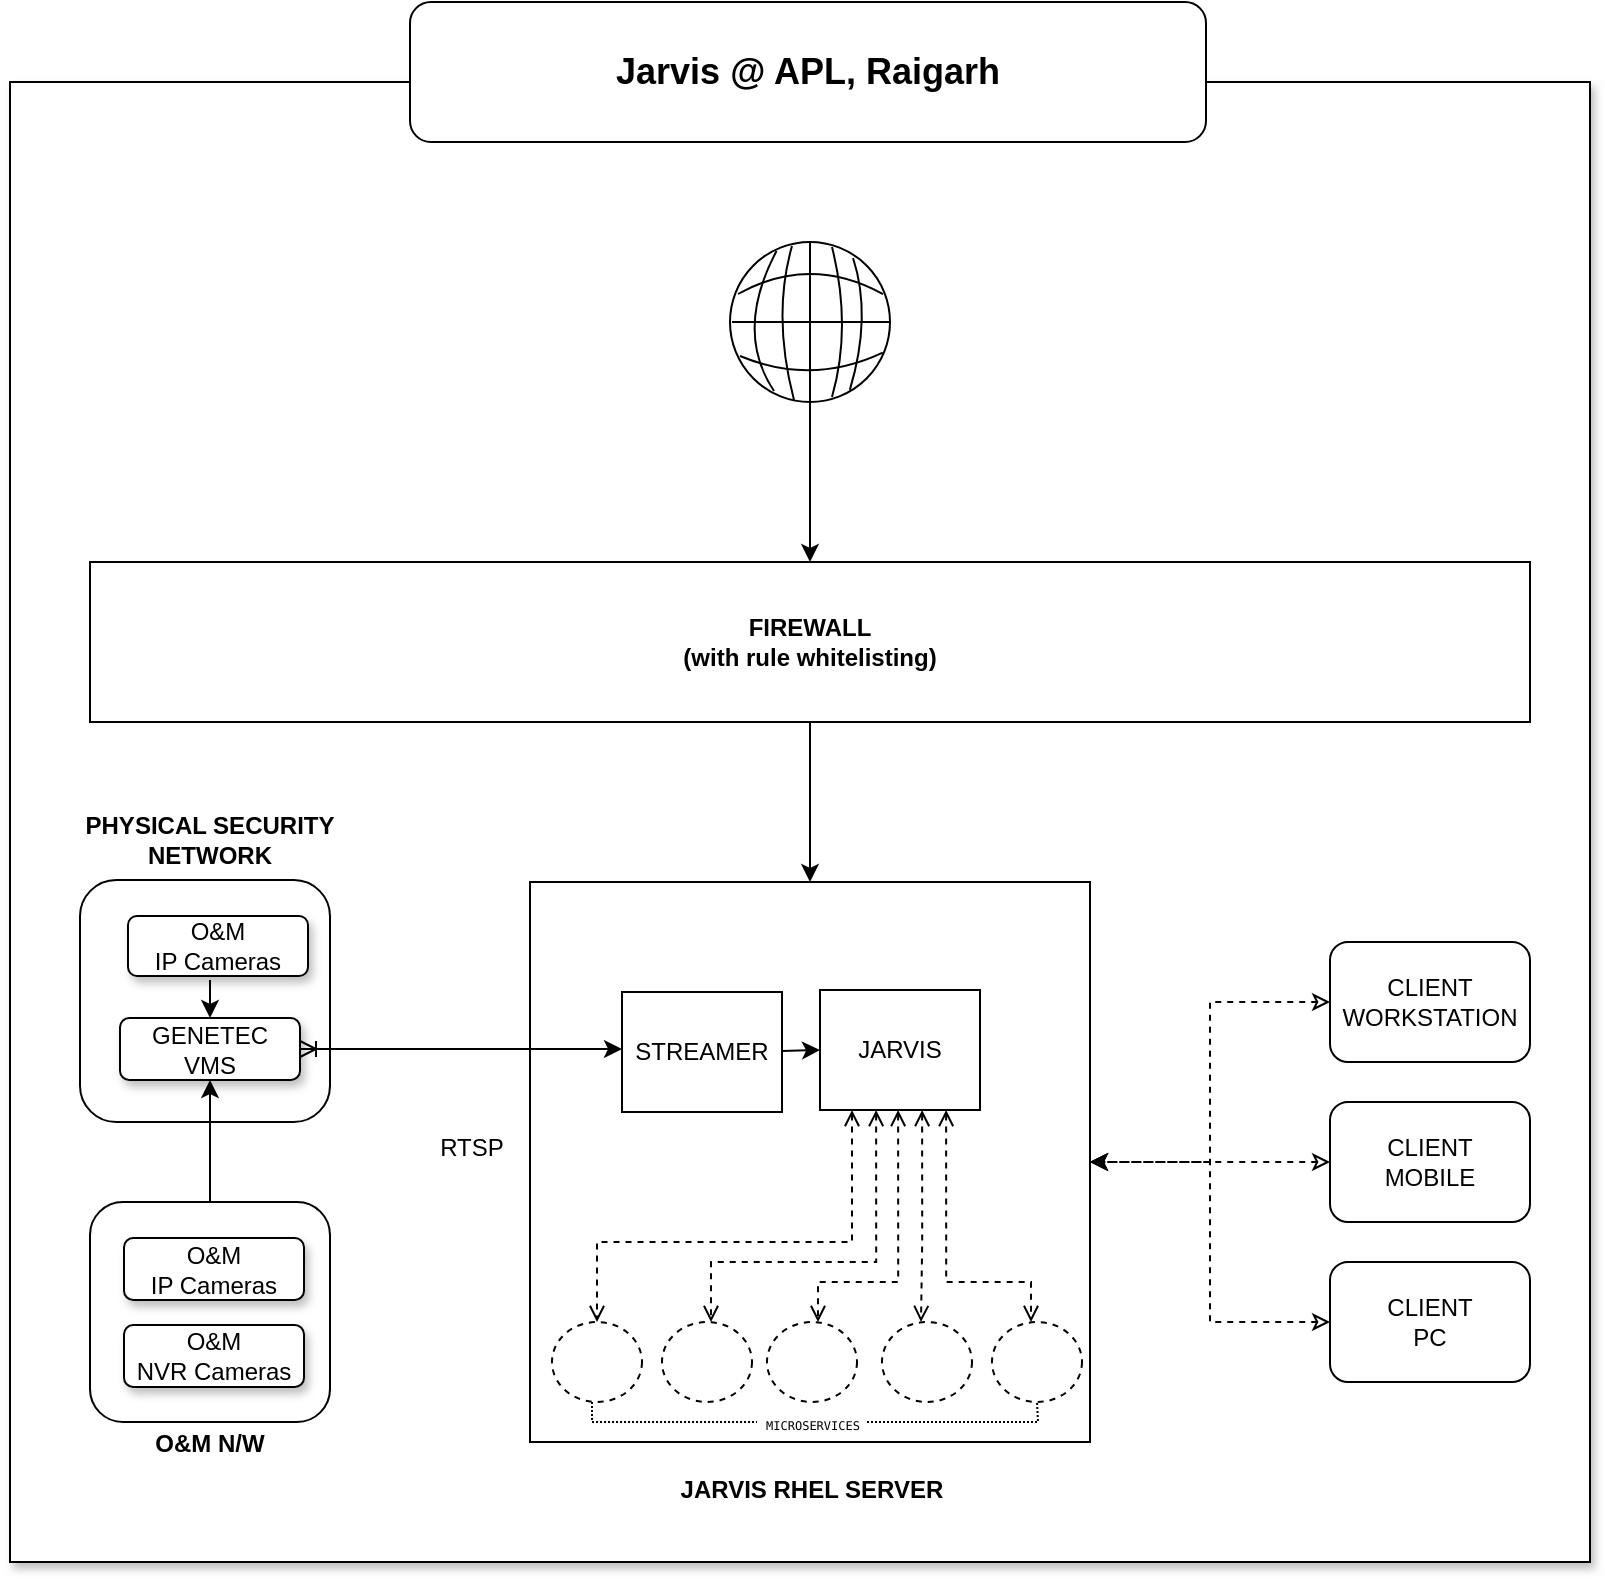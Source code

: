 <mxfile version="22.1.16" type="github">
  <diagram name="Page-1" id="2YBvvXClWsGukQMizWep">
    <mxGraphModel dx="1908" dy="2262" grid="1" gridSize="10" guides="1" tooltips="1" connect="1" arrows="1" fold="1" page="1" pageScale="1" pageWidth="850" pageHeight="1100" math="0" shadow="0">
      <root>
        <mxCell id="0" />
        <mxCell id="1" parent="0" />
        <mxCell id="VyoIaBS4ln-BdQcuWxB6-107" value="" style="rounded=0;whiteSpace=wrap;html=1;shadow=1;" vertex="1" parent="1">
          <mxGeometry x="45" y="-120" width="790" height="740" as="geometry" />
        </mxCell>
        <mxCell id="VyoIaBS4ln-BdQcuWxB6-11" value="" style="whiteSpace=wrap;html=1;aspect=fixed;" vertex="1" parent="1">
          <mxGeometry x="305" y="280" width="280" height="280" as="geometry" />
        </mxCell>
        <mxCell id="VyoIaBS4ln-BdQcuWxB6-109" value="" style="edgeStyle=orthogonalEdgeStyle;rounded=0;orthogonalLoop=1;jettySize=auto;html=1;" edge="1" parent="1" source="VyoIaBS4ln-BdQcuWxB6-9" target="VyoIaBS4ln-BdQcuWxB6-11">
          <mxGeometry relative="1" as="geometry" />
        </mxCell>
        <mxCell id="VyoIaBS4ln-BdQcuWxB6-9" value="FIREWALL&lt;br&gt;(with rule whitelisting)" style="rounded=0;whiteSpace=wrap;html=1;fontStyle=1" vertex="1" parent="1">
          <mxGeometry x="85" y="120" width="720" height="80" as="geometry" />
        </mxCell>
        <mxCell id="VyoIaBS4ln-BdQcuWxB6-12" value="STREAMER" style="rounded=0;whiteSpace=wrap;html=1;" vertex="1" parent="1">
          <mxGeometry x="351" y="335" width="80" height="60" as="geometry" />
        </mxCell>
        <mxCell id="VyoIaBS4ln-BdQcuWxB6-21" style="edgeStyle=orthogonalEdgeStyle;rounded=0;orthogonalLoop=1;jettySize=auto;html=1;entryX=0.5;entryY=0;entryDx=0;entryDy=0;dashed=1;curved=0;startArrow=open;startFill=0;endArrow=open;endFill=0;" edge="1" parent="1" source="VyoIaBS4ln-BdQcuWxB6-13" target="VyoIaBS4ln-BdQcuWxB6-14">
          <mxGeometry relative="1" as="geometry">
            <Array as="points">
              <mxPoint x="466" y="460" />
              <mxPoint x="339" y="460" />
            </Array>
          </mxGeometry>
        </mxCell>
        <mxCell id="VyoIaBS4ln-BdQcuWxB6-24" value="" style="edgeStyle=orthogonalEdgeStyle;rounded=0;orthogonalLoop=1;jettySize=auto;html=1;dashed=1;curved=0;startArrow=open;startFill=0;endArrow=open;endFill=0;" edge="1" parent="1">
          <mxGeometry relative="1" as="geometry">
            <mxPoint x="501.059" y="394" as="sourcePoint" />
            <mxPoint x="500.5" y="500" as="targetPoint" />
            <Array as="points">
              <mxPoint x="501" y="460" />
              <mxPoint x="501" y="460" />
            </Array>
          </mxGeometry>
        </mxCell>
        <mxCell id="VyoIaBS4ln-BdQcuWxB6-25" style="edgeStyle=orthogonalEdgeStyle;rounded=0;orthogonalLoop=1;jettySize=auto;html=1;entryX=0.5;entryY=0;entryDx=0;entryDy=0;dashed=1;curved=0;startArrow=open;startFill=0;endArrow=open;endFill=0;" edge="1" parent="1">
          <mxGeometry relative="1" as="geometry">
            <mxPoint x="489.059" y="394" as="sourcePoint" />
            <mxPoint x="449" y="500" as="targetPoint" />
            <Array as="points">
              <mxPoint x="489" y="480" />
              <mxPoint x="449" y="480" />
            </Array>
          </mxGeometry>
        </mxCell>
        <mxCell id="VyoIaBS4ln-BdQcuWxB6-26" style="edgeStyle=orthogonalEdgeStyle;rounded=0;orthogonalLoop=1;jettySize=auto;html=1;entryX=0.5;entryY=0;entryDx=0;entryDy=0;dashed=1;curved=0;startArrow=open;startFill=0;endArrow=open;endFill=0;" edge="1" parent="1">
          <mxGeometry relative="1" as="geometry">
            <mxPoint x="513.059" y="394" as="sourcePoint" />
            <mxPoint x="555.5" y="500" as="targetPoint" />
            <Array as="points">
              <mxPoint x="513" y="480" />
              <mxPoint x="556" y="480" />
            </Array>
          </mxGeometry>
        </mxCell>
        <mxCell id="VyoIaBS4ln-BdQcuWxB6-28" style="edgeStyle=orthogonalEdgeStyle;rounded=0;orthogonalLoop=1;jettySize=auto;html=1;entryX=0.5;entryY=0;entryDx=0;entryDy=0;dashed=1;curved=0;startArrow=open;startFill=0;endArrow=open;endFill=0;" edge="1" parent="1">
          <mxGeometry relative="1" as="geometry">
            <mxPoint x="478.059" y="394" as="sourcePoint" />
            <mxPoint x="395.5" y="500" as="targetPoint" />
            <Array as="points">
              <mxPoint x="478" y="470" />
              <mxPoint x="396" y="470" />
            </Array>
          </mxGeometry>
        </mxCell>
        <mxCell id="VyoIaBS4ln-BdQcuWxB6-13" value="JARVIS" style="rounded=0;whiteSpace=wrap;html=1;" vertex="1" parent="1">
          <mxGeometry x="450" y="334" width="80" height="60" as="geometry" />
        </mxCell>
        <mxCell id="VyoIaBS4ln-BdQcuWxB6-14" value="" style="ellipse;whiteSpace=wrap;html=1;dashed=1;" vertex="1" parent="1">
          <mxGeometry x="316" y="500" width="45" height="40" as="geometry" />
        </mxCell>
        <mxCell id="VyoIaBS4ln-BdQcuWxB6-15" value="" style="ellipse;whiteSpace=wrap;html=1;dashed=1;" vertex="1" parent="1">
          <mxGeometry x="371" y="500" width="45" height="40" as="geometry" />
        </mxCell>
        <mxCell id="VyoIaBS4ln-BdQcuWxB6-17" value="" style="ellipse;whiteSpace=wrap;html=1;dashed=1;" vertex="1" parent="1">
          <mxGeometry x="423.5" y="500" width="45" height="40" as="geometry" />
        </mxCell>
        <mxCell id="VyoIaBS4ln-BdQcuWxB6-18" value="" style="ellipse;whiteSpace=wrap;html=1;dashed=1;" vertex="1" parent="1">
          <mxGeometry x="481" y="500" width="45" height="40" as="geometry" />
        </mxCell>
        <mxCell id="VyoIaBS4ln-BdQcuWxB6-19" value="" style="ellipse;whiteSpace=wrap;html=1;dashed=1;" vertex="1" parent="1">
          <mxGeometry x="536" y="500" width="45" height="40" as="geometry" />
        </mxCell>
        <mxCell id="VyoIaBS4ln-BdQcuWxB6-35" value="&lt;pre&gt;&lt;font style=&quot;font-size: 6px;&quot;&gt;MICROSERVICES&lt;/font&gt;&lt;/pre&gt;" style="text;html=1;strokeColor=none;fillColor=none;align=center;verticalAlign=middle;whiteSpace=wrap;rounded=0;" vertex="1" parent="1">
          <mxGeometry x="418.5" y="541" width="55" height="18" as="geometry" />
        </mxCell>
        <mxCell id="VyoIaBS4ln-BdQcuWxB6-36" value="" style="endArrow=none;dashed=1;html=1;dashPattern=1 1;strokeWidth=1;rounded=0;entryX=0;entryY=0.5;entryDx=0;entryDy=0;" edge="1" parent="1" target="VyoIaBS4ln-BdQcuWxB6-35">
          <mxGeometry width="50" height="50" relative="1" as="geometry">
            <mxPoint x="336" y="540" as="sourcePoint" />
            <mxPoint x="386" y="490" as="targetPoint" />
            <Array as="points">
              <mxPoint x="336" y="550" />
              <mxPoint x="376" y="550" />
            </Array>
          </mxGeometry>
        </mxCell>
        <mxCell id="VyoIaBS4ln-BdQcuWxB6-38" value="" style="endArrow=none;dashed=1;html=1;dashPattern=1 1;strokeWidth=1;rounded=0;entryX=0.5;entryY=1;entryDx=0;entryDy=0;exitX=1;exitY=0.5;exitDx=0;exitDy=0;" edge="1" parent="1" source="VyoIaBS4ln-BdQcuWxB6-35" target="VyoIaBS4ln-BdQcuWxB6-19">
          <mxGeometry width="50" height="50" relative="1" as="geometry">
            <mxPoint x="476" y="550" as="sourcePoint" />
            <mxPoint x="523.5" y="500" as="targetPoint" />
            <Array as="points">
              <mxPoint x="559" y="550" />
            </Array>
          </mxGeometry>
        </mxCell>
        <mxCell id="VyoIaBS4ln-BdQcuWxB6-41" value="RTSP" style="text;html=1;strokeColor=none;fillColor=none;align=center;verticalAlign=middle;whiteSpace=wrap;rounded=0;fontStyle=0" vertex="1" parent="1">
          <mxGeometry x="246" y="398" width="60" height="30" as="geometry" />
        </mxCell>
        <mxCell id="VyoIaBS4ln-BdQcuWxB6-42" value="JARVIS RHEL SERVER" style="text;html=1;strokeColor=none;fillColor=none;align=center;verticalAlign=middle;whiteSpace=wrap;rounded=0;fontStyle=1" vertex="1" parent="1">
          <mxGeometry x="346" y="569" width="200" height="30" as="geometry" />
        </mxCell>
        <mxCell id="VyoIaBS4ln-BdQcuWxB6-47" value="" style="edgeStyle=orthogonalEdgeStyle;rounded=0;orthogonalLoop=1;jettySize=auto;html=1;dashed=1;startArrow=classic;startFill=0;" edge="1" parent="1" source="VyoIaBS4ln-BdQcuWxB6-43" target="VyoIaBS4ln-BdQcuWxB6-11">
          <mxGeometry relative="1" as="geometry" />
        </mxCell>
        <mxCell id="VyoIaBS4ln-BdQcuWxB6-43" value="CLIENT WORKSTATION" style="rounded=1;whiteSpace=wrap;html=1;" vertex="1" parent="1">
          <mxGeometry x="705" y="310" width="100" height="60" as="geometry" />
        </mxCell>
        <mxCell id="VyoIaBS4ln-BdQcuWxB6-48" value="" style="edgeStyle=orthogonalEdgeStyle;rounded=0;orthogonalLoop=1;jettySize=auto;html=1;dashed=1;startArrow=classic;startFill=0;" edge="1" parent="1" source="VyoIaBS4ln-BdQcuWxB6-44" target="VyoIaBS4ln-BdQcuWxB6-11">
          <mxGeometry relative="1" as="geometry" />
        </mxCell>
        <mxCell id="VyoIaBS4ln-BdQcuWxB6-44" value="CLIENT&lt;br&gt;MOBILE" style="rounded=1;whiteSpace=wrap;html=1;" vertex="1" parent="1">
          <mxGeometry x="705" y="390" width="100" height="60" as="geometry" />
        </mxCell>
        <mxCell id="VyoIaBS4ln-BdQcuWxB6-50" style="edgeStyle=orthogonalEdgeStyle;rounded=0;orthogonalLoop=1;jettySize=auto;html=1;entryX=1;entryY=0.5;entryDx=0;entryDy=0;dashed=1;startArrow=classic;startFill=0;" edge="1" parent="1" source="VyoIaBS4ln-BdQcuWxB6-45" target="VyoIaBS4ln-BdQcuWxB6-11">
          <mxGeometry relative="1" as="geometry">
            <mxPoint x="675" y="410" as="targetPoint" />
          </mxGeometry>
        </mxCell>
        <mxCell id="VyoIaBS4ln-BdQcuWxB6-45" value="CLIENT&lt;br&gt;PC" style="rounded=1;whiteSpace=wrap;html=1;" vertex="1" parent="1">
          <mxGeometry x="705" y="470" width="100" height="60" as="geometry" />
        </mxCell>
        <mxCell id="VyoIaBS4ln-BdQcuWxB6-79" value="" style="rounded=1;whiteSpace=wrap;html=1;" vertex="1" parent="1">
          <mxGeometry x="80" y="279" width="125" height="121" as="geometry" />
        </mxCell>
        <mxCell id="VyoIaBS4ln-BdQcuWxB6-80" value="&lt;b&gt;PHYSICAL SECURITY&lt;br&gt;NETWORK&lt;/b&gt;" style="text;html=1;strokeColor=none;fillColor=none;align=center;verticalAlign=middle;whiteSpace=wrap;rounded=0;" vertex="1" parent="1">
          <mxGeometry x="74.5" y="244" width="140" height="30" as="geometry" />
        </mxCell>
        <mxCell id="VyoIaBS4ln-BdQcuWxB6-91" style="edgeStyle=orthogonalEdgeStyle;rounded=0;orthogonalLoop=1;jettySize=auto;html=1;" edge="1" parent="1" source="VyoIaBS4ln-BdQcuWxB6-81" target="VyoIaBS4ln-BdQcuWxB6-88">
          <mxGeometry relative="1" as="geometry" />
        </mxCell>
        <mxCell id="VyoIaBS4ln-BdQcuWxB6-81" value="" style="rounded=1;whiteSpace=wrap;html=1;" vertex="1" parent="1">
          <mxGeometry x="85" y="440" width="120" height="110" as="geometry" />
        </mxCell>
        <mxCell id="VyoIaBS4ln-BdQcuWxB6-82" value="&lt;b&gt;O&amp;amp;M N/W&lt;/b&gt;" style="text;html=1;strokeColor=none;fillColor=none;align=center;verticalAlign=middle;whiteSpace=wrap;rounded=0;" vertex="1" parent="1">
          <mxGeometry x="59.5" y="546" width="170" height="30" as="geometry" />
        </mxCell>
        <mxCell id="VyoIaBS4ln-BdQcuWxB6-76" value="O&amp;amp;M&lt;br&gt;IP Cameras" style="rounded=1;whiteSpace=wrap;html=1;shadow=1;" vertex="1" parent="1">
          <mxGeometry x="102" y="458" width="90" height="31" as="geometry" />
        </mxCell>
        <mxCell id="VyoIaBS4ln-BdQcuWxB6-78" value="O&amp;amp;M&lt;br&gt;NVR Cameras" style="rounded=1;whiteSpace=wrap;html=1;shadow=1;" vertex="1" parent="1">
          <mxGeometry x="102" y="501.5" width="90" height="31" as="geometry" />
        </mxCell>
        <mxCell id="VyoIaBS4ln-BdQcuWxB6-87" value="O&amp;amp;M&lt;br&gt;IP Cameras" style="rounded=1;whiteSpace=wrap;html=1;shadow=1;" vertex="1" parent="1">
          <mxGeometry x="104" y="297" width="90" height="30" as="geometry" />
        </mxCell>
        <mxCell id="VyoIaBS4ln-BdQcuWxB6-89" style="edgeStyle=orthogonalEdgeStyle;rounded=0;orthogonalLoop=1;jettySize=auto;html=1;startArrow=ERoneToMany;startFill=0;" edge="1" parent="1" source="VyoIaBS4ln-BdQcuWxB6-88" target="VyoIaBS4ln-BdQcuWxB6-12">
          <mxGeometry relative="1" as="geometry">
            <Array as="points">
              <mxPoint x="315" y="364" />
              <mxPoint x="315" y="364" />
            </Array>
          </mxGeometry>
        </mxCell>
        <mxCell id="VyoIaBS4ln-BdQcuWxB6-88" value="GENETEC&lt;br&gt;VMS" style="rounded=1;whiteSpace=wrap;html=1;shadow=1;" vertex="1" parent="1">
          <mxGeometry x="100" y="348" width="90" height="31" as="geometry" />
        </mxCell>
        <mxCell id="VyoIaBS4ln-BdQcuWxB6-93" value="" style="endArrow=classic;html=1;rounded=0;entryX=0.5;entryY=0;entryDx=0;entryDy=0;" edge="1" parent="1" target="VyoIaBS4ln-BdQcuWxB6-88">
          <mxGeometry width="50" height="50" relative="1" as="geometry">
            <mxPoint x="145" y="329" as="sourcePoint" />
            <mxPoint x="192" y="279" as="targetPoint" />
          </mxGeometry>
        </mxCell>
        <mxCell id="VyoIaBS4ln-BdQcuWxB6-112" value="" style="edgeStyle=orthogonalEdgeStyle;rounded=0;orthogonalLoop=1;jettySize=auto;html=1;" edge="1" parent="1" source="VyoIaBS4ln-BdQcuWxB6-94" target="VyoIaBS4ln-BdQcuWxB6-9">
          <mxGeometry relative="1" as="geometry" />
        </mxCell>
        <mxCell id="VyoIaBS4ln-BdQcuWxB6-94" value="" style="ellipse;whiteSpace=wrap;html=1;" vertex="1" parent="1">
          <mxGeometry x="405" y="-40" width="80" height="80" as="geometry" />
        </mxCell>
        <mxCell id="VyoIaBS4ln-BdQcuWxB6-95" value="" style="endArrow=none;html=1;rounded=0;exitX=0.5;exitY=1;exitDx=0;exitDy=0;" edge="1" parent="1">
          <mxGeometry width="50" height="50" relative="1" as="geometry">
            <mxPoint x="445" y="40" as="sourcePoint" />
            <mxPoint x="445" y="-40" as="targetPoint" />
          </mxGeometry>
        </mxCell>
        <mxCell id="VyoIaBS4ln-BdQcuWxB6-96" value="" style="endArrow=none;html=1;rounded=0;exitX=0.4;exitY=0.988;exitDx=0;exitDy=0;curved=1;exitPerimeter=0;" edge="1" parent="1" source="VyoIaBS4ln-BdQcuWxB6-94">
          <mxGeometry width="50" height="50" relative="1" as="geometry">
            <mxPoint x="436" y="37" as="sourcePoint" />
            <mxPoint x="436" y="-38" as="targetPoint" />
            <Array as="points">
              <mxPoint x="426" y="-3" />
            </Array>
          </mxGeometry>
        </mxCell>
        <mxCell id="VyoIaBS4ln-BdQcuWxB6-97" value="" style="endArrow=none;html=1;rounded=0;curved=1;entryX=0.769;entryY=0.075;entryDx=0;entryDy=0;entryPerimeter=0;exitX=0.749;exitY=0.899;exitDx=0;exitDy=0;exitPerimeter=0;" edge="1" parent="1">
          <mxGeometry width="50" height="50" relative="1" as="geometry">
            <mxPoint x="464.92" y="33.92" as="sourcePoint" />
            <mxPoint x="466.52" y="-32" as="targetPoint" />
            <Array as="points">
              <mxPoint x="476" y="-3" />
            </Array>
          </mxGeometry>
        </mxCell>
        <mxCell id="VyoIaBS4ln-BdQcuWxB6-98" value="" style="endArrow=none;html=1;rounded=0;exitX=0.5;exitY=1;exitDx=0;exitDy=0;curved=1;" edge="1" parent="1">
          <mxGeometry width="50" height="50" relative="1" as="geometry">
            <mxPoint x="456" y="37.5" as="sourcePoint" />
            <mxPoint x="456" y="-37.5" as="targetPoint" />
            <Array as="points">
              <mxPoint x="466" y="2.5" />
            </Array>
          </mxGeometry>
        </mxCell>
        <mxCell id="VyoIaBS4ln-BdQcuWxB6-99" value="" style="endArrow=none;html=1;rounded=0;curved=1;entryX=0.291;entryY=0.056;entryDx=0;entryDy=0;entryPerimeter=0;" edge="1" parent="1" target="VyoIaBS4ln-BdQcuWxB6-94">
          <mxGeometry width="50" height="50" relative="1" as="geometry">
            <mxPoint x="427" y="34.5" as="sourcePoint" />
            <mxPoint x="429" y="-34.5" as="targetPoint" />
            <Array as="points">
              <mxPoint x="407" y="4.5" />
            </Array>
          </mxGeometry>
        </mxCell>
        <mxCell id="VyoIaBS4ln-BdQcuWxB6-100" value="" style="endArrow=none;html=1;rounded=0;entryX=0.969;entryY=0.313;entryDx=0;entryDy=0;entryPerimeter=0;curved=1;" edge="1" parent="1">
          <mxGeometry width="50" height="50" relative="1" as="geometry">
            <mxPoint x="409" y="-14" as="sourcePoint" />
            <mxPoint x="481.52" y="-13.96" as="targetPoint" />
            <Array as="points">
              <mxPoint x="445" y="-34" />
            </Array>
          </mxGeometry>
        </mxCell>
        <mxCell id="VyoIaBS4ln-BdQcuWxB6-101" value="" style="endArrow=none;html=1;rounded=0;entryX=1;entryY=0.5;entryDx=0;entryDy=0;" edge="1" parent="1" target="VyoIaBS4ln-BdQcuWxB6-94">
          <mxGeometry width="50" height="50" relative="1" as="geometry">
            <mxPoint x="406" as="sourcePoint" />
            <mxPoint x="456" y="-45" as="targetPoint" />
          </mxGeometry>
        </mxCell>
        <mxCell id="VyoIaBS4ln-BdQcuWxB6-102" value="" style="endArrow=none;html=1;rounded=0;entryX=0.942;entryY=0.691;entryDx=0;entryDy=0;entryPerimeter=0;curved=1;" edge="1" parent="1">
          <mxGeometry width="50" height="50" relative="1" as="geometry">
            <mxPoint x="410" y="17" as="sourcePoint" />
            <mxPoint x="481.36" y="15.28" as="targetPoint" />
            <Array as="points">
              <mxPoint x="446" y="32" />
            </Array>
          </mxGeometry>
        </mxCell>
        <mxCell id="VyoIaBS4ln-BdQcuWxB6-108" value="&lt;h2&gt;Jarvis @ APL, Raigarh&lt;/h2&gt;" style="rounded=1;whiteSpace=wrap;html=1;" vertex="1" parent="1">
          <mxGeometry x="245" y="-160" width="398" height="70" as="geometry" />
        </mxCell>
        <mxCell id="VyoIaBS4ln-BdQcuWxB6-110" value="" style="endArrow=classic;html=1;rounded=0;entryX=0;entryY=0.5;entryDx=0;entryDy=0;" edge="1" parent="1" target="VyoIaBS4ln-BdQcuWxB6-13">
          <mxGeometry width="50" height="50" relative="1" as="geometry">
            <mxPoint x="431" y="364.5" as="sourcePoint" />
            <mxPoint x="481" y="314.5" as="targetPoint" />
          </mxGeometry>
        </mxCell>
      </root>
    </mxGraphModel>
  </diagram>
</mxfile>
